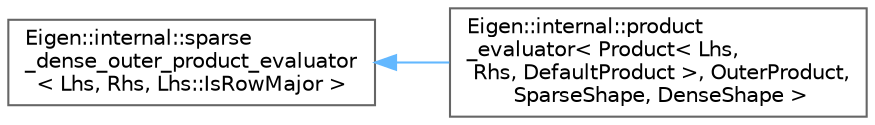 digraph "类继承关系图"
{
 // LATEX_PDF_SIZE
  bgcolor="transparent";
  edge [fontname=Helvetica,fontsize=10,labelfontname=Helvetica,labelfontsize=10];
  node [fontname=Helvetica,fontsize=10,shape=box,height=0.2,width=0.4];
  rankdir="LR";
  Node0 [id="Node000000",label="Eigen::internal::sparse\l_dense_outer_product_evaluator\l\< Lhs, Rhs, Lhs::IsRowMajor \>",height=0.2,width=0.4,color="grey40", fillcolor="white", style="filled",URL="$struct_eigen_1_1internal_1_1sparse__dense__outer__product__evaluator.html",tooltip=" "];
  Node0 -> Node1 [id="edge4363_Node000000_Node000001",dir="back",color="steelblue1",style="solid",tooltip=" "];
  Node1 [id="Node000001",label="Eigen::internal::product\l_evaluator\< Product\< Lhs,\l Rhs, DefaultProduct \>, OuterProduct,\l SparseShape, DenseShape \>",height=0.2,width=0.4,color="grey40", fillcolor="white", style="filled",URL="$struct_eigen_1_1internal_1_1product__evaluator_3_01_product_3_01_lhs_00_01_rhs_00_01_default_pro494452499cb2dffb7b0f87034815802e.html",tooltip=" "];
}
